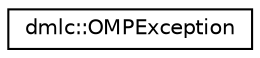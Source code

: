 digraph "Graphical Class Hierarchy"
{
 // LATEX_PDF_SIZE
  edge [fontname="Helvetica",fontsize="10",labelfontname="Helvetica",labelfontsize="10"];
  node [fontname="Helvetica",fontsize="10",shape=record];
  rankdir="LR";
  Node0 [label="dmlc::OMPException",height=0.2,width=0.4,color="black", fillcolor="white", style="filled",URL="$classdmlc_1_1OMPException.html",tooltip="OMP Exception class catches, saves and rethrows exception from OMP blocks."];
}
